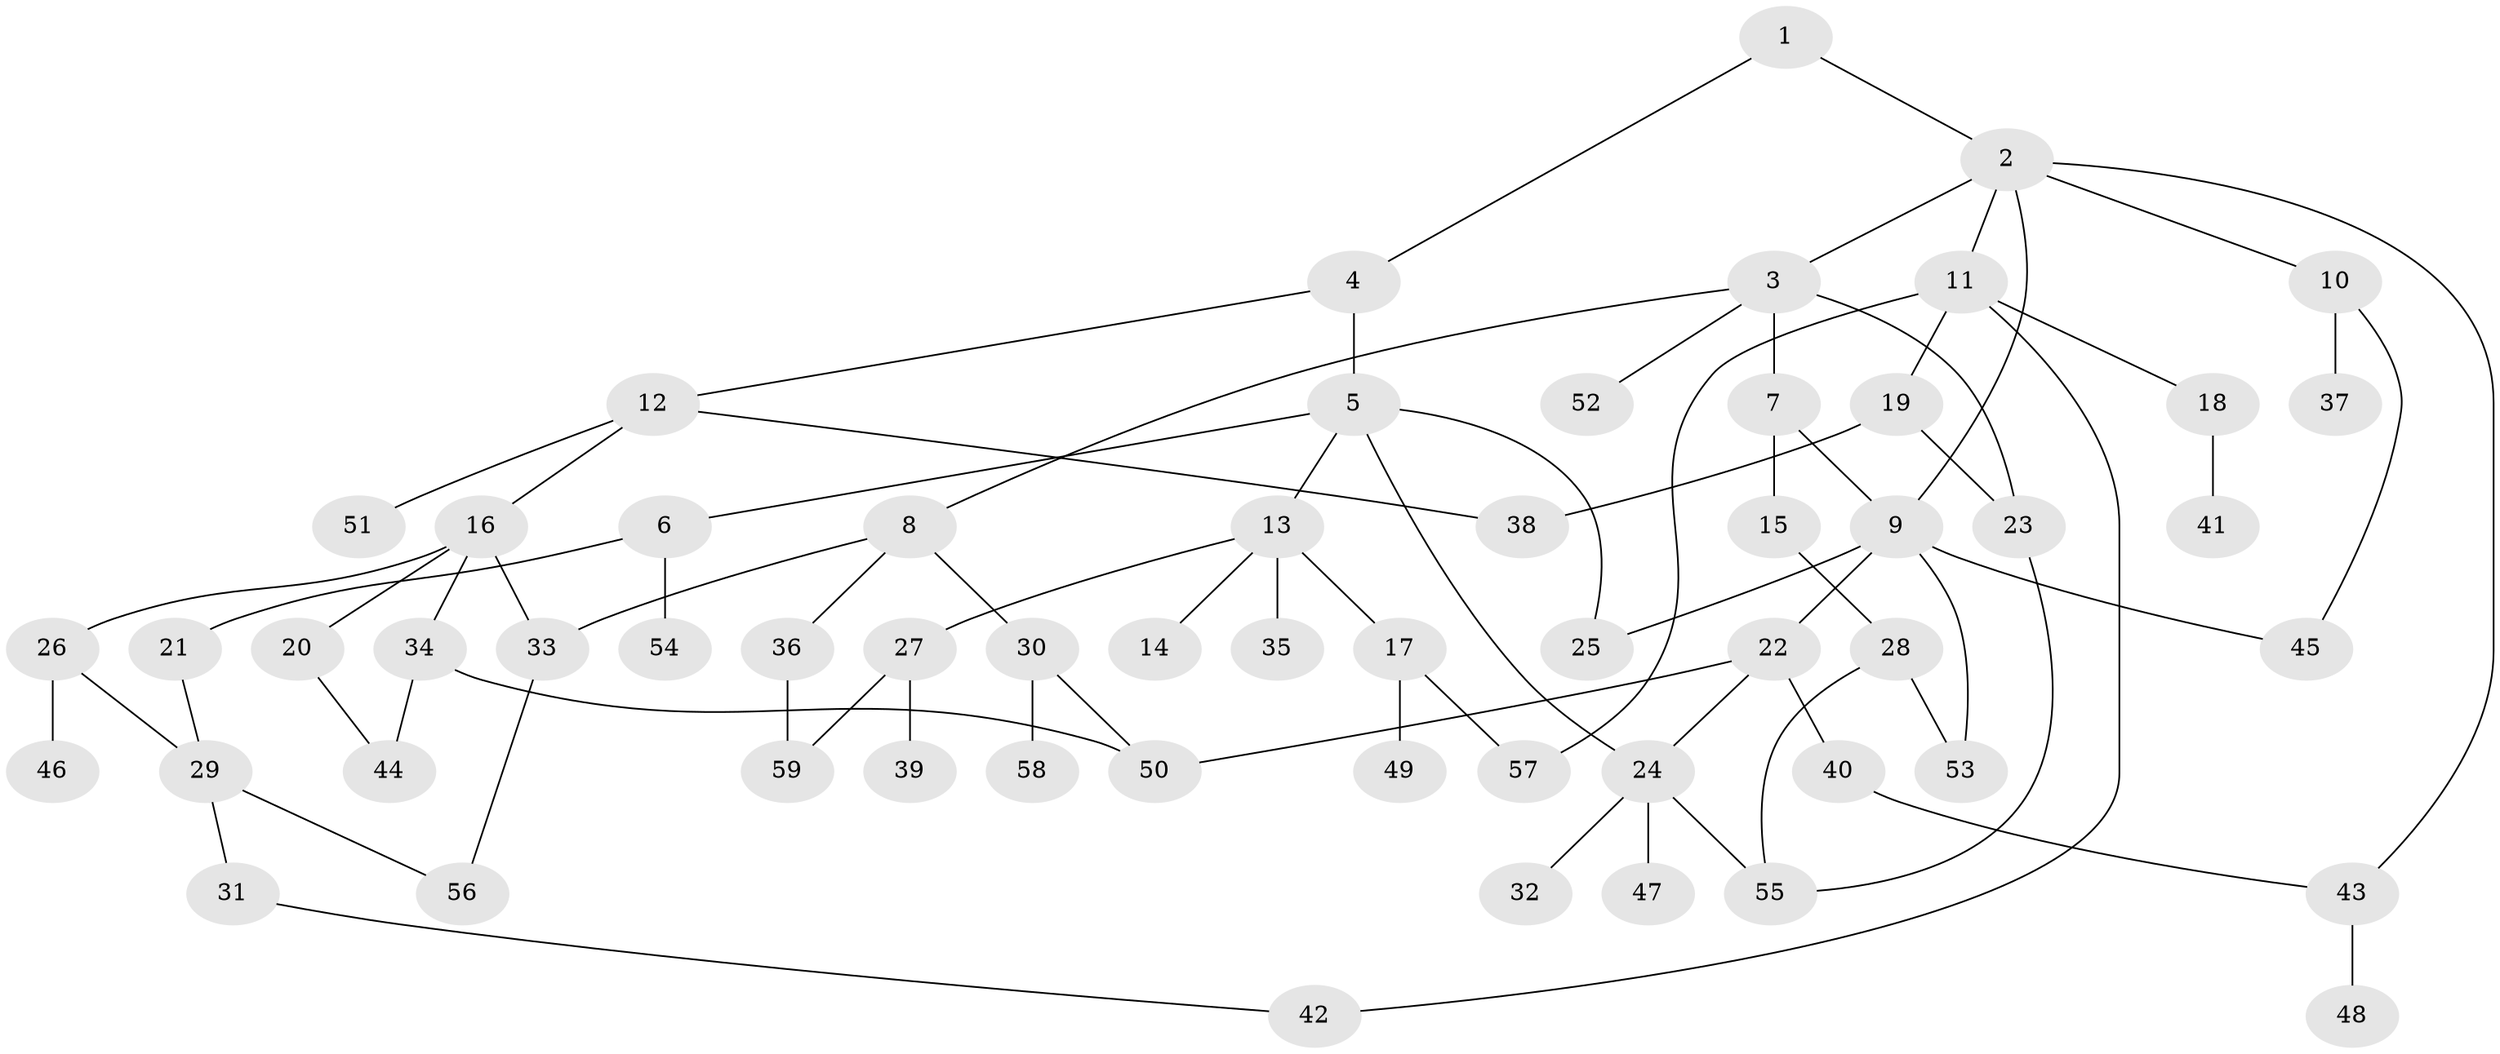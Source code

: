 // coarse degree distribution, {6: 0.05555555555555555, 3: 0.19444444444444445, 7: 0.027777777777777776, 4: 0.2222222222222222, 5: 0.08333333333333333, 1: 0.3055555555555556, 2: 0.1111111111111111}
// Generated by graph-tools (version 1.1) at 2025/35/03/04/25 23:35:59]
// undirected, 59 vertices, 77 edges
graph export_dot {
  node [color=gray90,style=filled];
  1;
  2;
  3;
  4;
  5;
  6;
  7;
  8;
  9;
  10;
  11;
  12;
  13;
  14;
  15;
  16;
  17;
  18;
  19;
  20;
  21;
  22;
  23;
  24;
  25;
  26;
  27;
  28;
  29;
  30;
  31;
  32;
  33;
  34;
  35;
  36;
  37;
  38;
  39;
  40;
  41;
  42;
  43;
  44;
  45;
  46;
  47;
  48;
  49;
  50;
  51;
  52;
  53;
  54;
  55;
  56;
  57;
  58;
  59;
  1 -- 2;
  1 -- 4;
  2 -- 3;
  2 -- 10;
  2 -- 11;
  2 -- 43;
  2 -- 9;
  3 -- 7;
  3 -- 8;
  3 -- 23;
  3 -- 52;
  4 -- 5;
  4 -- 12;
  5 -- 6;
  5 -- 13;
  5 -- 24;
  5 -- 25;
  6 -- 21;
  6 -- 54;
  7 -- 9;
  7 -- 15;
  8 -- 30;
  8 -- 33;
  8 -- 36;
  9 -- 22;
  9 -- 25;
  9 -- 53;
  9 -- 45;
  10 -- 37;
  10 -- 45;
  11 -- 18;
  11 -- 19;
  11 -- 57;
  11 -- 42;
  12 -- 16;
  12 -- 51;
  12 -- 38;
  13 -- 14;
  13 -- 17;
  13 -- 27;
  13 -- 35;
  15 -- 28;
  16 -- 20;
  16 -- 26;
  16 -- 34;
  16 -- 33;
  17 -- 49;
  17 -- 57;
  18 -- 41;
  19 -- 38;
  19 -- 23;
  20 -- 44;
  21 -- 29;
  22 -- 40;
  22 -- 24;
  22 -- 50;
  23 -- 55;
  24 -- 32;
  24 -- 47;
  24 -- 55;
  26 -- 46;
  26 -- 29;
  27 -- 39;
  27 -- 59;
  28 -- 55;
  28 -- 53;
  29 -- 31;
  29 -- 56;
  30 -- 58;
  30 -- 50;
  31 -- 42;
  33 -- 56;
  34 -- 50;
  34 -- 44;
  36 -- 59;
  40 -- 43;
  43 -- 48;
}

